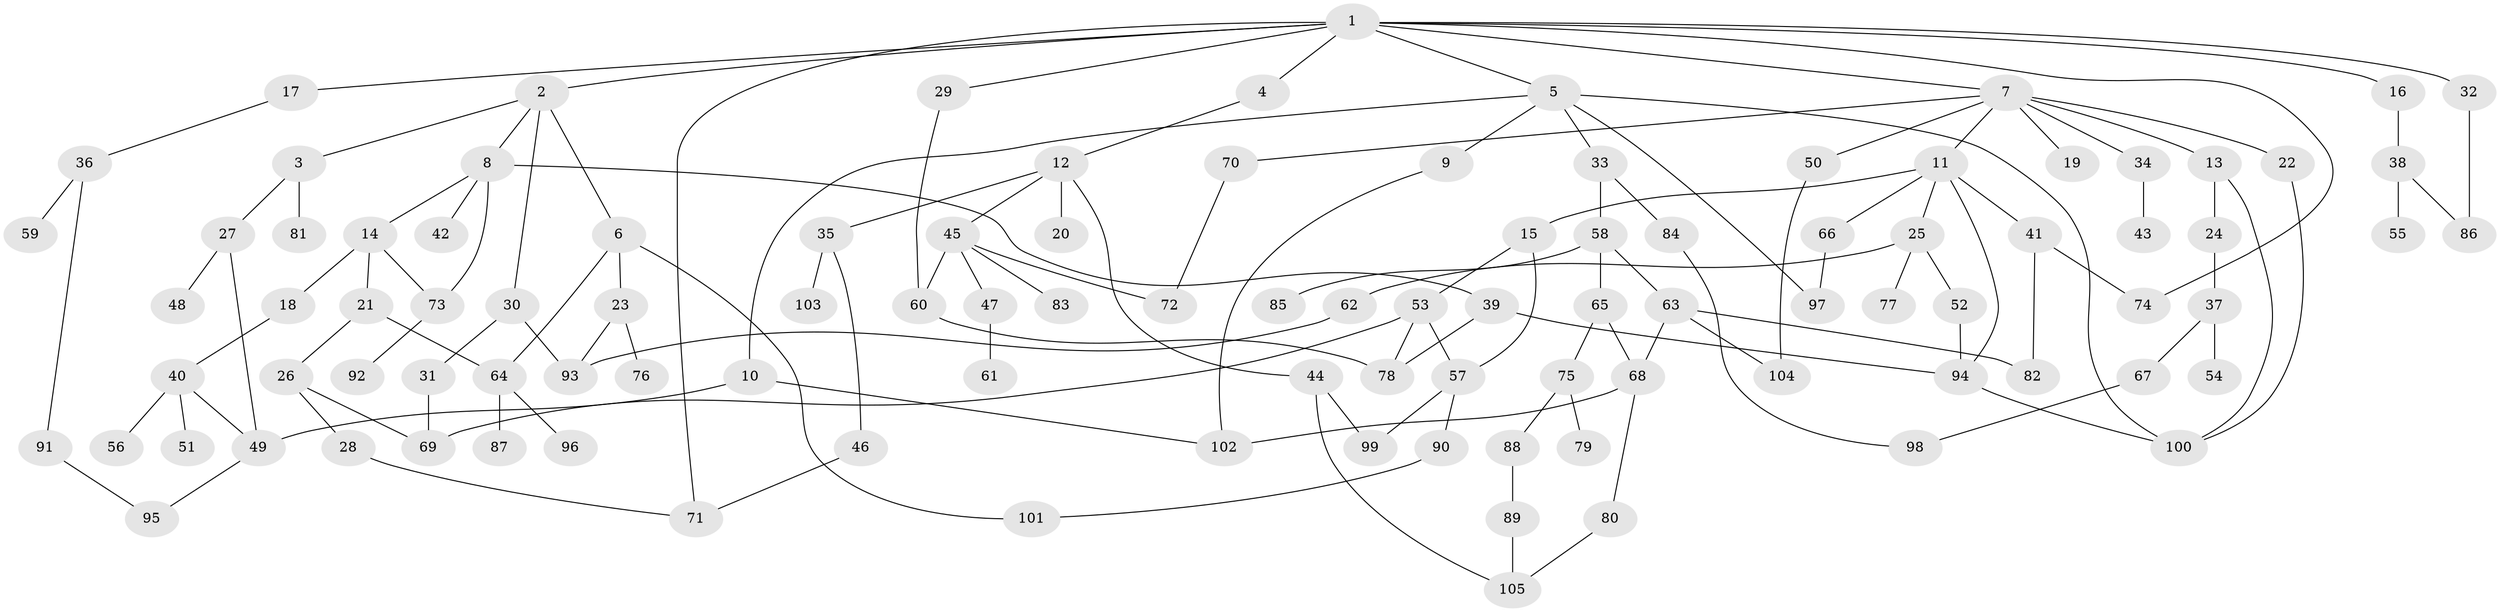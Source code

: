 // coarse degree distribution, {11: 0.014084507042253521, 6: 0.028169014084507043, 3: 0.2535211267605634, 2: 0.30985915492957744, 7: 0.014084507042253521, 12: 0.014084507042253521, 5: 0.056338028169014086, 4: 0.07042253521126761, 8: 0.014084507042253521, 1: 0.22535211267605634}
// Generated by graph-tools (version 1.1) at 2025/41/03/06/25 10:41:30]
// undirected, 105 vertices, 138 edges
graph export_dot {
graph [start="1"]
  node [color=gray90,style=filled];
  1;
  2;
  3;
  4;
  5;
  6;
  7;
  8;
  9;
  10;
  11;
  12;
  13;
  14;
  15;
  16;
  17;
  18;
  19;
  20;
  21;
  22;
  23;
  24;
  25;
  26;
  27;
  28;
  29;
  30;
  31;
  32;
  33;
  34;
  35;
  36;
  37;
  38;
  39;
  40;
  41;
  42;
  43;
  44;
  45;
  46;
  47;
  48;
  49;
  50;
  51;
  52;
  53;
  54;
  55;
  56;
  57;
  58;
  59;
  60;
  61;
  62;
  63;
  64;
  65;
  66;
  67;
  68;
  69;
  70;
  71;
  72;
  73;
  74;
  75;
  76;
  77;
  78;
  79;
  80;
  81;
  82;
  83;
  84;
  85;
  86;
  87;
  88;
  89;
  90;
  91;
  92;
  93;
  94;
  95;
  96;
  97;
  98;
  99;
  100;
  101;
  102;
  103;
  104;
  105;
  1 -- 2;
  1 -- 4;
  1 -- 5;
  1 -- 7;
  1 -- 16;
  1 -- 17;
  1 -- 29;
  1 -- 32;
  1 -- 71;
  1 -- 74;
  2 -- 3;
  2 -- 6;
  2 -- 8;
  2 -- 30;
  3 -- 27;
  3 -- 81;
  4 -- 12;
  5 -- 9;
  5 -- 10;
  5 -- 33;
  5 -- 100;
  5 -- 97;
  6 -- 23;
  6 -- 101;
  6 -- 64;
  7 -- 11;
  7 -- 13;
  7 -- 19;
  7 -- 22;
  7 -- 34;
  7 -- 50;
  7 -- 70;
  8 -- 14;
  8 -- 39;
  8 -- 42;
  8 -- 73;
  9 -- 102;
  10 -- 49;
  10 -- 102;
  11 -- 15;
  11 -- 25;
  11 -- 41;
  11 -- 66;
  11 -- 94;
  12 -- 20;
  12 -- 35;
  12 -- 44;
  12 -- 45;
  13 -- 24;
  13 -- 100;
  14 -- 18;
  14 -- 21;
  14 -- 73;
  15 -- 53;
  15 -- 57;
  16 -- 38;
  17 -- 36;
  18 -- 40;
  21 -- 26;
  21 -- 64;
  22 -- 100;
  23 -- 76;
  23 -- 93;
  24 -- 37;
  25 -- 52;
  25 -- 62;
  25 -- 77;
  26 -- 28;
  26 -- 69;
  27 -- 48;
  27 -- 49;
  28 -- 71;
  29 -- 60;
  30 -- 31;
  30 -- 93;
  31 -- 69;
  32 -- 86;
  33 -- 58;
  33 -- 84;
  34 -- 43;
  35 -- 46;
  35 -- 103;
  36 -- 59;
  36 -- 91;
  37 -- 54;
  37 -- 67;
  38 -- 55;
  38 -- 86;
  39 -- 94;
  39 -- 78;
  40 -- 51;
  40 -- 56;
  40 -- 49;
  41 -- 74;
  41 -- 82;
  44 -- 99;
  44 -- 105;
  45 -- 47;
  45 -- 60;
  45 -- 83;
  45 -- 72;
  46 -- 71;
  47 -- 61;
  49 -- 95;
  50 -- 104;
  52 -- 94;
  53 -- 57;
  53 -- 69;
  53 -- 78;
  57 -- 90;
  57 -- 99;
  58 -- 63;
  58 -- 65;
  58 -- 85;
  60 -- 78;
  62 -- 93;
  63 -- 82;
  63 -- 104;
  63 -- 68;
  64 -- 87;
  64 -- 96;
  65 -- 68;
  65 -- 75;
  66 -- 97;
  67 -- 98;
  68 -- 80;
  68 -- 102;
  70 -- 72;
  73 -- 92;
  75 -- 79;
  75 -- 88;
  80 -- 105;
  84 -- 98;
  88 -- 89;
  89 -- 105;
  90 -- 101;
  91 -- 95;
  94 -- 100;
}
